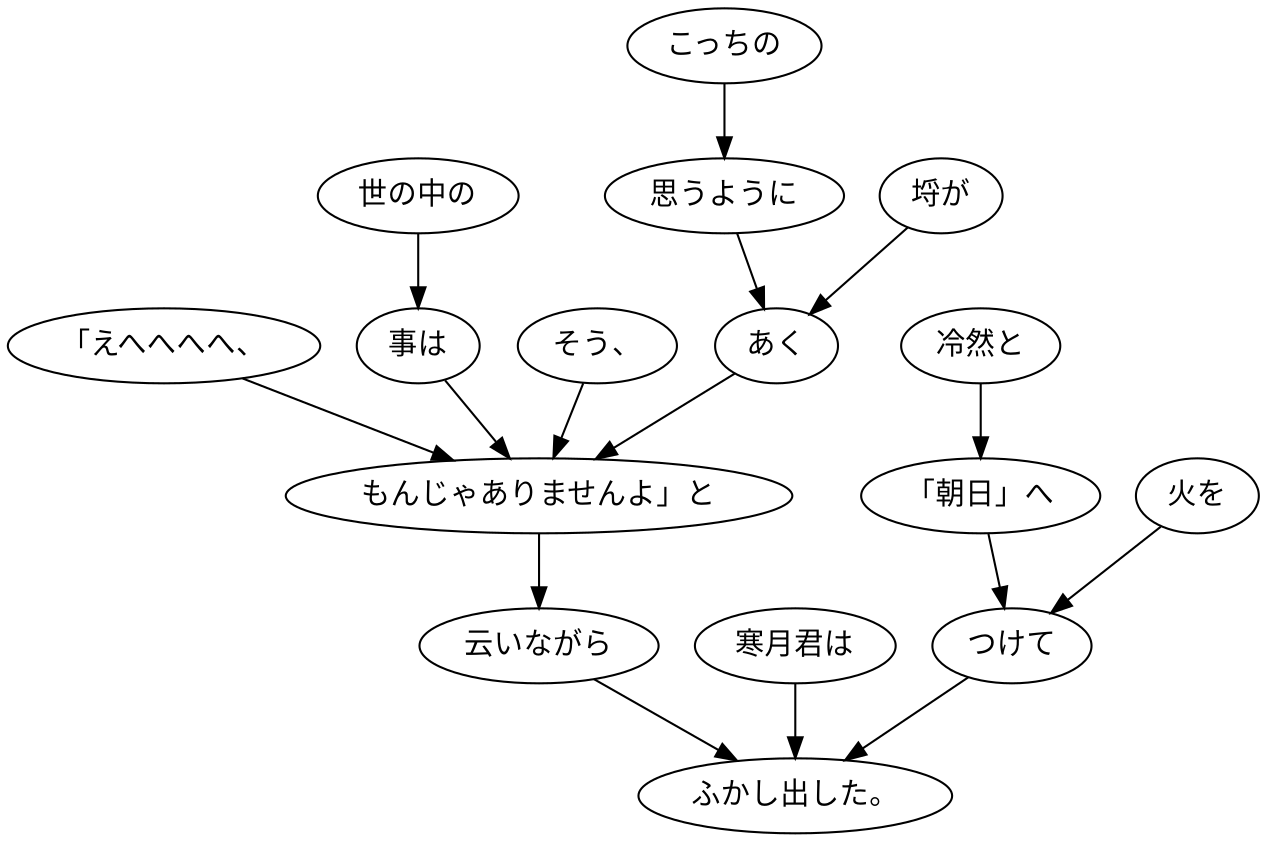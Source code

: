 digraph graph8060 {
	node0 [label="「えへへへへ、"];
	node1 [label="世の中の"];
	node2 [label="事は"];
	node3 [label="そう、"];
	node4 [label="こっちの"];
	node5 [label="思うように"];
	node6 [label="埒が"];
	node7 [label="あく"];
	node8 [label="もんじゃありませんよ」と"];
	node9 [label="云いながら"];
	node10 [label="寒月君は"];
	node11 [label="冷然と"];
	node12 [label="「朝日」へ"];
	node13 [label="火を"];
	node14 [label="つけて"];
	node15 [label="ふかし出した。"];
	node0 -> node8;
	node1 -> node2;
	node2 -> node8;
	node3 -> node8;
	node4 -> node5;
	node5 -> node7;
	node6 -> node7;
	node7 -> node8;
	node8 -> node9;
	node9 -> node15;
	node10 -> node15;
	node11 -> node12;
	node12 -> node14;
	node13 -> node14;
	node14 -> node15;
}
